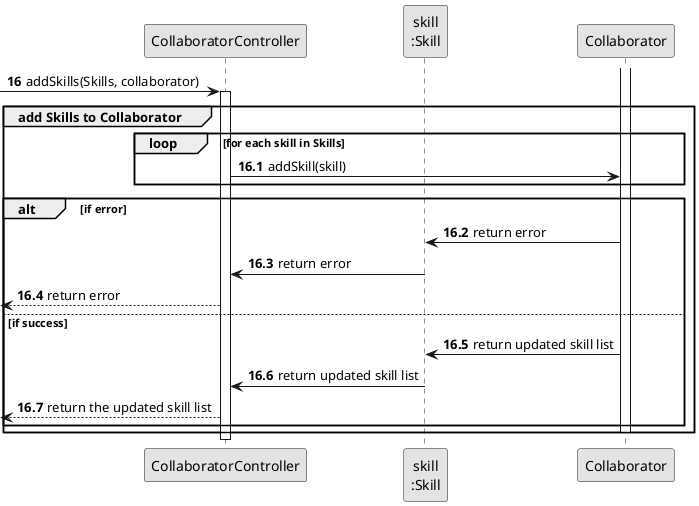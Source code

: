 @startuml
skinparam monochrome true
skinparam packageStyle rectangle
skinparam shadowing false

participant "CollaboratorController" as CTRL
participant "skill\n:Skill" as SKILL

autonumber 16
-> CTRL: addSkills(Skills, collaborator)

autonumber 16.1
activate CTRL
    group add Skills to Collaborator

        loop for each skill in Skills
            CTRL -> Collaborator: addSkill(skill)
        end

        activate Collaborator
        alt if error
            Collaborator -> SKILL: return error
            SKILL -> CTRL: return error
            <-- CTRL : return error
        else if success
            Collaborator -> SKILL: return updated skill list
            SKILL -> CTRL: return updated skill list
            <-- CTRL : return the updated skill list
        end

        deactivate Collaborator
    deactivate SKILL
    end

    autonumber 17
deactivate CTRL


@enduml